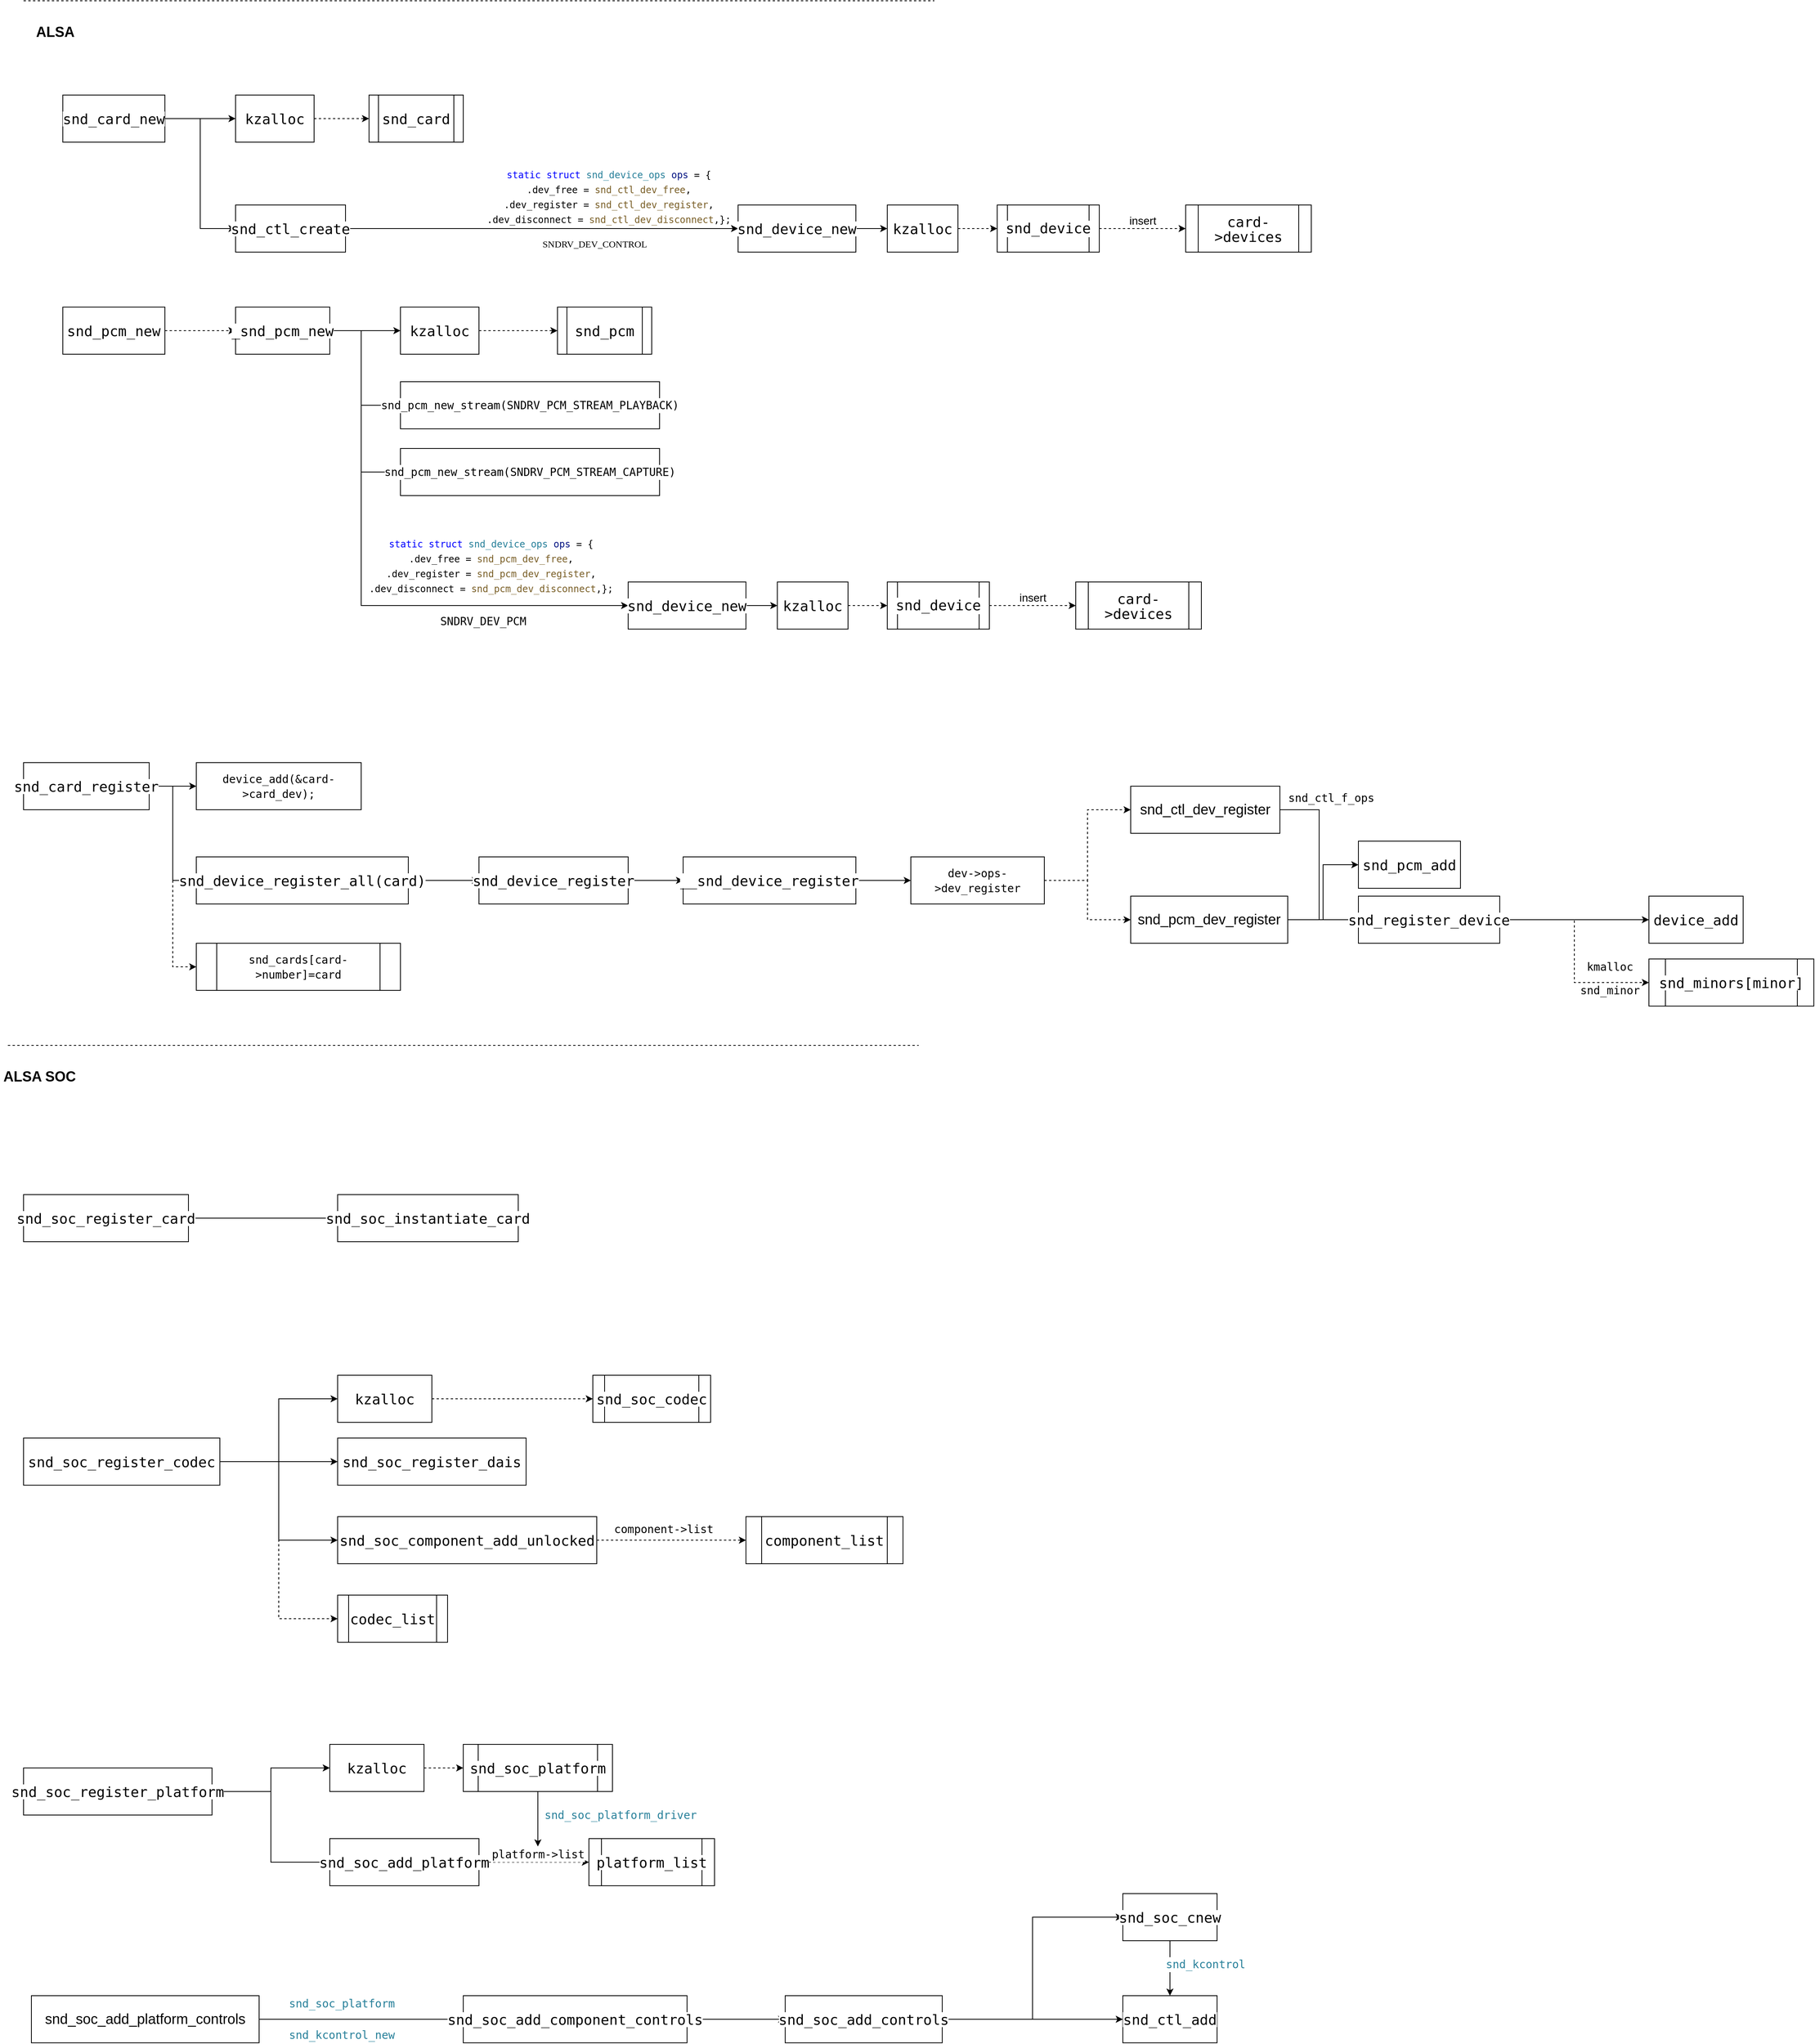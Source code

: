 <mxfile version="14.9.2" type="github">
  <diagram id="GA7JvFSTfR5UvjS3zdCi" name="Page-1">
    <mxGraphModel dx="1355" dy="793" grid="1" gridSize="10" guides="1" tooltips="1" connect="1" arrows="1" fold="1" page="1" pageScale="1" pageWidth="827" pageHeight="1169" math="0" shadow="0">
      <root>
        <mxCell id="0" />
        <mxCell id="1" parent="0" />
        <mxCell id="i92UBZPYgpHDVVU4iysN-3" style="edgeStyle=orthogonalEdgeStyle;rounded=0;orthogonalLoop=1;jettySize=auto;html=1;entryX=0;entryY=0.5;entryDx=0;entryDy=0;fontSize=18;" parent="1" source="i92UBZPYgpHDVVU4iysN-1" target="i92UBZPYgpHDVVU4iysN-2" edge="1">
          <mxGeometry relative="1" as="geometry" />
        </mxCell>
        <mxCell id="i92UBZPYgpHDVVU4iysN-8" style="edgeStyle=orthogonalEdgeStyle;rounded=0;orthogonalLoop=1;jettySize=auto;html=1;entryX=0;entryY=0.5;entryDx=0;entryDy=0;fontSize=5;" parent="1" source="i92UBZPYgpHDVVU4iysN-1" target="i92UBZPYgpHDVVU4iysN-7" edge="1">
          <mxGeometry relative="1" as="geometry" />
        </mxCell>
        <mxCell id="i92UBZPYgpHDVVU4iysN-1" value="&lt;div style=&quot;background-color: rgb(255, 255, 255); font-family: &amp;quot;droid sans mono&amp;quot;, &amp;quot;monospace&amp;quot;, monospace, &amp;quot;droid sans fallback&amp;quot;; font-weight: normal; font-size: 18px; line-height: 19px;&quot;&gt;&lt;div style=&quot;font-size: 18px;&quot;&gt;&lt;font style=&quot;font-size: 18px;&quot;&gt;snd_card_new&lt;/font&gt;&lt;/div&gt;&lt;/div&gt;" style="whiteSpace=wrap;html=1;fontSize=18;" parent="1" vertex="1">
          <mxGeometry x="80" y="190" width="130" height="60" as="geometry" />
        </mxCell>
        <mxCell id="i92UBZPYgpHDVVU4iysN-6" style="edgeStyle=orthogonalEdgeStyle;rounded=0;orthogonalLoop=1;jettySize=auto;html=1;entryX=0;entryY=0.5;entryDx=0;entryDy=0;dashed=1;fontSize=18;" parent="1" source="i92UBZPYgpHDVVU4iysN-2" target="i92UBZPYgpHDVVU4iysN-5" edge="1">
          <mxGeometry relative="1" as="geometry" />
        </mxCell>
        <mxCell id="i92UBZPYgpHDVVU4iysN-2" value="&lt;div style=&quot;background-color: rgb(255, 255, 255); font-family: &amp;quot;droid sans mono&amp;quot;, &amp;quot;monospace&amp;quot;, monospace, &amp;quot;droid sans fallback&amp;quot;; font-weight: normal; font-size: 18px; line-height: 19px;&quot;&gt;&lt;div style=&quot;font-size: 18px;&quot;&gt;&lt;font style=&quot;font-size: 18px;&quot;&gt;kzalloc&lt;/font&gt;&lt;/div&gt;&lt;/div&gt;" style="whiteSpace=wrap;html=1;fontSize=18;" parent="1" vertex="1">
          <mxGeometry x="300" y="190" width="100" height="60" as="geometry" />
        </mxCell>
        <mxCell id="i92UBZPYgpHDVVU4iysN-5" value="&lt;div style=&quot;background-color: rgb(255, 255, 255); font-family: &amp;quot;droid sans mono&amp;quot;, &amp;quot;monospace&amp;quot;, monospace, &amp;quot;droid sans fallback&amp;quot;; font-weight: normal; font-size: 18px; line-height: 19px;&quot;&gt;&lt;div style=&quot;font-size: 18px;&quot;&gt;&lt;font style=&quot;font-size: 18px;&quot;&gt;snd_card&lt;/font&gt;&lt;/div&gt;&lt;/div&gt;" style="shape=process;whiteSpace=wrap;html=1;backgroundOutline=1;fontSize=18;" parent="1" vertex="1">
          <mxGeometry x="470" y="190" width="120" height="60" as="geometry" />
        </mxCell>
        <mxCell id="i92UBZPYgpHDVVU4iysN-69" style="edgeStyle=orthogonalEdgeStyle;rounded=0;orthogonalLoop=1;jettySize=auto;html=1;fontSize=14;" parent="1" source="i92UBZPYgpHDVVU4iysN-7" target="i92UBZPYgpHDVVU4iysN-9" edge="1">
          <mxGeometry relative="1" as="geometry" />
        </mxCell>
        <mxCell id="i92UBZPYgpHDVVU4iysN-7" value="&lt;div style=&quot;background-color: rgb(255, 255, 255); font-family: &amp;quot;droid sans mono&amp;quot;, &amp;quot;monospace&amp;quot;, monospace, &amp;quot;droid sans fallback&amp;quot;; font-weight: normal; font-size: 18px; line-height: 19px;&quot;&gt;&lt;div style=&quot;font-size: 18px;&quot;&gt;snd_ctl_create&lt;/div&gt;&lt;/div&gt;" style="whiteSpace=wrap;html=1;fontSize=18;" parent="1" vertex="1">
          <mxGeometry x="300" y="330" width="140" height="60" as="geometry" />
        </mxCell>
        <mxCell id="i92UBZPYgpHDVVU4iysN-15" style="edgeStyle=orthogonalEdgeStyle;rounded=0;orthogonalLoop=1;jettySize=auto;html=1;fontSize=5;entryX=0;entryY=0.5;entryDx=0;entryDy=0;" parent="1" source="i92UBZPYgpHDVVU4iysN-9" target="i92UBZPYgpHDVVU4iysN-13" edge="1">
          <mxGeometry relative="1" as="geometry">
            <mxPoint x="690" y="70" as="targetPoint" />
          </mxGeometry>
        </mxCell>
        <mxCell id="i92UBZPYgpHDVVU4iysN-9" value="&lt;div style=&quot;background-color: rgb(255 , 255 , 255) ; font-family: &amp;#34;droid sans mono&amp;#34; , &amp;#34;monospace&amp;#34; , monospace , &amp;#34;droid sans fallback&amp;#34; ; font-weight: normal ; font-size: 18px ; line-height: 19px&quot;&gt;&lt;div&gt;&lt;font style=&quot;font-size: 18px&quot;&gt;snd_device_new&lt;/font&gt;&lt;/div&gt;&lt;/div&gt;" style="whiteSpace=wrap;html=1;fontSize=5;" parent="1" vertex="1">
          <mxGeometry x="940" y="330" width="150" height="60" as="geometry" />
        </mxCell>
        <mxCell id="i92UBZPYgpHDVVU4iysN-17" style="edgeStyle=orthogonalEdgeStyle;rounded=0;orthogonalLoop=1;jettySize=auto;html=1;entryX=0;entryY=0.5;entryDx=0;entryDy=0;fontSize=5;dashed=1;" parent="1" source="i92UBZPYgpHDVVU4iysN-13" target="i92UBZPYgpHDVVU4iysN-16" edge="1">
          <mxGeometry relative="1" as="geometry" />
        </mxCell>
        <mxCell id="i92UBZPYgpHDVVU4iysN-13" value="&lt;div style=&quot;background-color: rgb(255 , 255 , 255) ; font-family: &amp;#34;droid sans mono&amp;#34; , &amp;#34;monospace&amp;#34; , monospace , &amp;#34;droid sans fallback&amp;#34; ; font-weight: normal ; font-size: 18px ; line-height: 19px&quot;&gt;&lt;div&gt;&lt;font style=&quot;font-size: 18px&quot;&gt;kzalloc&lt;/font&gt;&lt;/div&gt;&lt;/div&gt;" style="whiteSpace=wrap;html=1;fontSize=5;" parent="1" vertex="1">
          <mxGeometry x="1130" y="330" width="90" height="60" as="geometry" />
        </mxCell>
        <mxCell id="i92UBZPYgpHDVVU4iysN-60" style="edgeStyle=orthogonalEdgeStyle;rounded=0;orthogonalLoop=1;jettySize=auto;html=1;entryX=0;entryY=0.5;entryDx=0;entryDy=0;dashed=1;fontSize=14;" parent="1" source="i92UBZPYgpHDVVU4iysN-16" target="i92UBZPYgpHDVVU4iysN-59" edge="1">
          <mxGeometry relative="1" as="geometry" />
        </mxCell>
        <mxCell id="i92UBZPYgpHDVVU4iysN-16" value="&lt;div style=&quot;background-color: rgb(255 , 255 , 255) ; font-family: &amp;#34;droid sans mono&amp;#34; , &amp;#34;monospace&amp;#34; , monospace , &amp;#34;droid sans fallback&amp;#34; ; font-weight: normal ; font-size: 14px ; line-height: 19px&quot;&gt;&lt;div&gt;&lt;font style=&quot;font-size: 18px&quot;&gt;snd_device&lt;/font&gt;&lt;/div&gt;&lt;/div&gt;" style="shape=process;whiteSpace=wrap;html=1;backgroundOutline=1;fontSize=5;" parent="1" vertex="1">
          <mxGeometry x="1270" y="330" width="130" height="60" as="geometry" />
        </mxCell>
        <mxCell id="i92UBZPYgpHDVVU4iysN-19" value="&lt;font style=&quot;font-size: 14px;&quot;&gt;inser&lt;/font&gt;t" style="text;html=1;align=center;verticalAlign=middle;resizable=0;points=[];autosize=1;strokeColor=none;fontSize=14;" parent="1" vertex="1">
          <mxGeometry x="1430" y="340" width="50" height="20" as="geometry" />
        </mxCell>
        <mxCell id="i92UBZPYgpHDVVU4iysN-23" value="&lt;div style=&quot;color: rgb(0 , 0 , 0) ; background-color: rgb(255 , 255 , 255) ; font-family: &amp;#34;droid sans mono&amp;#34; , &amp;#34;monospace&amp;#34; , monospace , &amp;#34;droid sans fallback&amp;#34; ; font-weight: normal ; font-size: 12px ; line-height: 19px&quot; align=&quot;center&quot;&gt;&lt;div&gt;&lt;font style=&quot;font-size: 12px&quot;&gt;&lt;span style=&quot;color: #000000&quot;&gt;    &lt;/span&gt;&lt;span style=&quot;color: #0000ff&quot;&gt;static&lt;/span&gt;&lt;span style=&quot;color: #000000&quot;&gt; &lt;/span&gt;&lt;span style=&quot;color: #0000ff&quot;&gt;struct&lt;/span&gt;&lt;span style=&quot;color: #000000&quot;&gt; &lt;/span&gt;&lt;span style=&quot;color: #267f99&quot;&gt;snd_device_ops&lt;/span&gt;&lt;span style=&quot;color: #000000&quot;&gt; &lt;/span&gt;&lt;span style=&quot;color: #001080&quot;&gt;ops&lt;/span&gt;&lt;span style=&quot;color: #000000&quot;&gt; = {&lt;/span&gt;&lt;/font&gt;&lt;/div&gt;&lt;div&gt;&lt;font style=&quot;font-size: 12px&quot;&gt;&lt;span style=&quot;color: #000000&quot;&gt;        .dev_free = &lt;/span&gt;&lt;span style=&quot;color: #795e26&quot;&gt;snd_ctl_dev_free&lt;/span&gt;&lt;span style=&quot;color: #000000&quot;&gt;,&lt;/span&gt;&lt;/font&gt;&lt;/div&gt;&lt;div&gt;&lt;font style=&quot;font-size: 12px&quot;&gt;&lt;span style=&quot;color: #000000&quot;&gt;        .dev_register = &lt;/span&gt;&lt;span style=&quot;color: #795e26&quot;&gt;snd_ctl_dev_register&lt;/span&gt;&lt;span style=&quot;color: #000000&quot;&gt;,&lt;/span&gt;&lt;/font&gt;&lt;/div&gt;&lt;div&gt;&lt;font style=&quot;font-size: 12px&quot;&gt;&lt;span style=&quot;color: #000000&quot;&gt;        .dev_disconnect = &lt;/span&gt;&lt;span style=&quot;color: #795e26&quot;&gt;snd_ctl_dev_disconnect&lt;/span&gt;&lt;span style=&quot;color: #000000&quot;&gt;,};&lt;/span&gt;&lt;/font&gt;&lt;/div&gt;&lt;/div&gt;" style="text;html=1;align=center;verticalAlign=middle;resizable=0;points=[];autosize=1;strokeColor=none;fontSize=14;" parent="1" vertex="1">
          <mxGeometry x="640" y="280" width="270" height="80" as="geometry" />
        </mxCell>
        <mxCell id="i92UBZPYgpHDVVU4iysN-26" style="edgeStyle=orthogonalEdgeStyle;rounded=0;orthogonalLoop=1;jettySize=auto;html=1;entryX=0;entryY=0.5;entryDx=0;entryDy=0;fontSize=14;" parent="1" source="i92UBZPYgpHDVVU4iysN-24" target="i92UBZPYgpHDVVU4iysN-25" edge="1">
          <mxGeometry relative="1" as="geometry" />
        </mxCell>
        <mxCell id="i92UBZPYgpHDVVU4iysN-34" style="edgeStyle=orthogonalEdgeStyle;rounded=0;orthogonalLoop=1;jettySize=auto;html=1;entryX=0;entryY=0.5;entryDx=0;entryDy=0;fontSize=14;" parent="1" source="i92UBZPYgpHDVVU4iysN-24" target="i92UBZPYgpHDVVU4iysN-27" edge="1">
          <mxGeometry relative="1" as="geometry" />
        </mxCell>
        <mxCell id="i92UBZPYgpHDVVU4iysN-37" style="edgeStyle=orthogonalEdgeStyle;rounded=0;orthogonalLoop=1;jettySize=auto;html=1;entryX=0;entryY=0.5;entryDx=0;entryDy=0;fontSize=14;dashed=1;" parent="1" source="i92UBZPYgpHDVVU4iysN-24" target="i92UBZPYgpHDVVU4iysN-35" edge="1">
          <mxGeometry relative="1" as="geometry" />
        </mxCell>
        <mxCell id="i92UBZPYgpHDVVU4iysN-24" value="&lt;div style=&quot;background-color: rgb(255 , 255 , 255) ; font-family: &amp;quot;droid sans mono&amp;quot; , &amp;quot;monospace&amp;quot; , monospace , &amp;quot;droid sans fallback&amp;quot; ; font-weight: normal ; font-size: 18px ; line-height: 19px&quot;&gt;&lt;div&gt;&lt;font style=&quot;font-size: 18px&quot;&gt;snd_card_register&lt;/font&gt;&lt;/div&gt;&lt;/div&gt;" style="whiteSpace=wrap;html=1;fontSize=14;align=center;" parent="1" vertex="1">
          <mxGeometry x="30" y="1040" width="160" height="60" as="geometry" />
        </mxCell>
        <mxCell id="i92UBZPYgpHDVVU4iysN-25" value="&lt;div style=&quot;background-color: rgb(255 , 255 , 255) ; font-family: &amp;#34;droid sans mono&amp;#34; , &amp;#34;monospace&amp;#34; , monospace , &amp;#34;droid sans fallback&amp;#34; ; font-weight: normal ; line-height: 19px&quot;&gt;&lt;div&gt;&lt;font style=&quot;font-size: 14px&quot;&gt;device_add(&amp;amp;card-&amp;gt;card_dev);&lt;/font&gt;&lt;/div&gt;&lt;/div&gt;" style="whiteSpace=wrap;html=1;fontSize=14;align=center;" parent="1" vertex="1">
          <mxGeometry x="250" y="1040" width="210" height="60" as="geometry" />
        </mxCell>
        <mxCell id="i92UBZPYgpHDVVU4iysN-40" style="edgeStyle=orthogonalEdgeStyle;rounded=0;orthogonalLoop=1;jettySize=auto;html=1;fontSize=14;" parent="1" source="i92UBZPYgpHDVVU4iysN-27" target="i92UBZPYgpHDVVU4iysN-38" edge="1">
          <mxGeometry relative="1" as="geometry" />
        </mxCell>
        <mxCell id="i92UBZPYgpHDVVU4iysN-27" value="&lt;div style=&quot;background-color: rgb(255 , 255 , 255) ; font-family: &amp;#34;droid sans mono&amp;#34; , &amp;#34;monospace&amp;#34; , monospace , &amp;#34;droid sans fallback&amp;#34; ; font-weight: normal ; font-size: 18px ; line-height: 19px&quot;&gt;&lt;div&gt;&lt;font style=&quot;font-size: 18px&quot;&gt;snd_device_register_all&lt;/font&gt;&lt;font style=&quot;font-size: 18px&quot;&gt;(card)&lt;/font&gt;&lt;/div&gt;&lt;/div&gt;" style="whiteSpace=wrap;html=1;fontSize=14;align=center;" parent="1" vertex="1">
          <mxGeometry x="250" y="1160" width="270" height="60" as="geometry" />
        </mxCell>
        <mxCell id="i92UBZPYgpHDVVU4iysN-35" value="&lt;div style=&quot;background-color: rgb(255 , 255 , 255) ; font-family: &amp;#34;droid sans mono&amp;#34; , &amp;#34;monospace&amp;#34; , monospace , &amp;#34;droid sans fallback&amp;#34; ; font-weight: normal ; font-size: 14px ; line-height: 19px&quot;&gt;&lt;div&gt;snd_cards[card-&amp;gt;number]=card&lt;/div&gt;&lt;/div&gt;" style="shape=process;whiteSpace=wrap;html=1;backgroundOutline=1;fontSize=14;align=center;" parent="1" vertex="1">
          <mxGeometry x="250" y="1270" width="260" height="60" as="geometry" />
        </mxCell>
        <mxCell id="i92UBZPYgpHDVVU4iysN-41" style="edgeStyle=orthogonalEdgeStyle;rounded=0;orthogonalLoop=1;jettySize=auto;html=1;entryX=0;entryY=0.5;entryDx=0;entryDy=0;fontSize=14;" parent="1" source="i92UBZPYgpHDVVU4iysN-38" target="i92UBZPYgpHDVVU4iysN-39" edge="1">
          <mxGeometry relative="1" as="geometry" />
        </mxCell>
        <mxCell id="i92UBZPYgpHDVVU4iysN-38" value="&lt;div style=&quot;background-color: rgb(255 , 255 , 255) ; font-family: &amp;#34;droid sans mono&amp;#34; , &amp;#34;monospace&amp;#34; , monospace , &amp;#34;droid sans fallback&amp;#34; ; font-weight: normal ; font-size: 18px ; line-height: 19px&quot;&gt;&lt;div&gt;&lt;font style=&quot;font-size: 18px&quot;&gt;snd_device_register&lt;/font&gt;&lt;/div&gt;&lt;/div&gt;" style="whiteSpace=wrap;html=1;fontSize=14;align=center;" parent="1" vertex="1">
          <mxGeometry x="610" y="1160" width="190" height="60" as="geometry" />
        </mxCell>
        <mxCell id="i92UBZPYgpHDVVU4iysN-44" style="edgeStyle=orthogonalEdgeStyle;rounded=0;orthogonalLoop=1;jettySize=auto;html=1;fontSize=14;" parent="1" source="i92UBZPYgpHDVVU4iysN-39" target="i92UBZPYgpHDVVU4iysN-43" edge="1">
          <mxGeometry relative="1" as="geometry" />
        </mxCell>
        <mxCell id="i92UBZPYgpHDVVU4iysN-39" value="&lt;div style=&quot;background-color: rgb(255 , 255 , 255) ; font-family: &amp;#34;droid sans mono&amp;#34; , &amp;#34;monospace&amp;#34; , monospace , &amp;#34;droid sans fallback&amp;#34; ; font-weight: normal ; font-size: 18px ; line-height: 19px&quot;&gt;&lt;div&gt;&lt;font style=&quot;font-size: 18px&quot;&gt;__snd_device_register&lt;/font&gt;&lt;/div&gt;&lt;/div&gt;" style="whiteSpace=wrap;html=1;fontSize=14;align=center;" parent="1" vertex="1">
          <mxGeometry x="870" y="1160" width="220" height="60" as="geometry" />
        </mxCell>
        <mxCell id="i92UBZPYgpHDVVU4iysN-47" style="edgeStyle=orthogonalEdgeStyle;rounded=0;orthogonalLoop=1;jettySize=auto;html=1;entryX=0;entryY=0.5;entryDx=0;entryDy=0;fontSize=14;dashed=1;" parent="1" source="i92UBZPYgpHDVVU4iysN-43" target="i92UBZPYgpHDVVU4iysN-46" edge="1">
          <mxGeometry relative="1" as="geometry" />
        </mxCell>
        <mxCell id="Il8xRyf-RWIodO80tz---3" style="edgeStyle=orthogonalEdgeStyle;rounded=0;orthogonalLoop=1;jettySize=auto;html=1;dashed=1;" parent="1" source="i92UBZPYgpHDVVU4iysN-43" target="Il8xRyf-RWIodO80tz---1" edge="1">
          <mxGeometry relative="1" as="geometry" />
        </mxCell>
        <mxCell id="i92UBZPYgpHDVVU4iysN-43" value="&lt;div style=&quot;background-color: rgb(255 , 255 , 255) ; font-family: &amp;#34;droid sans mono&amp;#34; , &amp;#34;monospace&amp;#34; , monospace , &amp;#34;droid sans fallback&amp;#34; ; font-weight: normal ; font-size: 14px ; line-height: 19px&quot;&gt;&lt;div&gt;dev-&amp;gt;ops-&amp;gt;dev_register&lt;/div&gt;&lt;/div&gt;" style="whiteSpace=wrap;html=1;fontSize=14;align=center;" parent="1" vertex="1">
          <mxGeometry x="1160" y="1160" width="170" height="60" as="geometry" />
        </mxCell>
        <mxCell id="SOE9RCbYgC2CAfu_grr3-1" style="edgeStyle=orthogonalEdgeStyle;rounded=0;orthogonalLoop=1;jettySize=auto;html=1;entryX=0;entryY=0.5;entryDx=0;entryDy=0;" parent="1" source="i92UBZPYgpHDVVU4iysN-46" target="Il8xRyf-RWIodO80tz---5" edge="1">
          <mxGeometry relative="1" as="geometry" />
        </mxCell>
        <mxCell id="i92UBZPYgpHDVVU4iysN-46" value="&lt;font style=&quot;font-size: 18px&quot;&gt;snd_ctl_dev_register&lt;/font&gt;" style="whiteSpace=wrap;html=1;fontSize=14;align=center;" parent="1" vertex="1">
          <mxGeometry x="1440" y="1070" width="190" height="60" as="geometry" />
        </mxCell>
        <mxCell id="i92UBZPYgpHDVVU4iysN-51" style="edgeStyle=orthogonalEdgeStyle;rounded=0;orthogonalLoop=1;jettySize=auto;html=1;entryX=0;entryY=0.5;entryDx=0;entryDy=0;dashed=1;fontSize=14;" parent="1" source="i92UBZPYgpHDVVU4iysN-49" target="i92UBZPYgpHDVVU4iysN-50" edge="1">
          <mxGeometry relative="1" as="geometry" />
        </mxCell>
        <mxCell id="i92UBZPYgpHDVVU4iysN-49" value="&lt;div style=&quot;background-color: rgb(255 , 255 , 255) ; font-family: &amp;#34;droid sans mono&amp;#34; , &amp;#34;monospace&amp;#34; , monospace , &amp;#34;droid sans fallback&amp;#34; ; font-weight: normal ; font-size: 18px ; line-height: 19px&quot;&gt;&lt;div&gt;&lt;font style=&quot;font-size: 18px&quot;&gt;snd_pcm_new&lt;/font&gt;&lt;/div&gt;&lt;/div&gt;" style="whiteSpace=wrap;html=1;fontSize=14;align=center;" parent="1" vertex="1">
          <mxGeometry x="80" y="460" width="130" height="60" as="geometry" />
        </mxCell>
        <mxCell id="i92UBZPYgpHDVVU4iysN-54" style="edgeStyle=orthogonalEdgeStyle;rounded=0;orthogonalLoop=1;jettySize=auto;html=1;fontSize=14;" parent="1" source="i92UBZPYgpHDVVU4iysN-50" target="i92UBZPYgpHDVVU4iysN-53" edge="1">
          <mxGeometry relative="1" as="geometry" />
        </mxCell>
        <mxCell id="i92UBZPYgpHDVVU4iysN-63" style="edgeStyle=orthogonalEdgeStyle;rounded=0;orthogonalLoop=1;jettySize=auto;html=1;entryX=0;entryY=0.5;entryDx=0;entryDy=0;fontSize=14;" parent="1" source="i92UBZPYgpHDVVU4iysN-50" target="i92UBZPYgpHDVVU4iysN-61" edge="1">
          <mxGeometry relative="1" as="geometry">
            <Array as="points">
              <mxPoint x="460" y="490" />
              <mxPoint x="460" y="585" />
            </Array>
          </mxGeometry>
        </mxCell>
        <mxCell id="i92UBZPYgpHDVVU4iysN-64" style="edgeStyle=orthogonalEdgeStyle;rounded=0;orthogonalLoop=1;jettySize=auto;html=1;entryX=0;entryY=0.5;entryDx=0;entryDy=0;fontSize=14;" parent="1" source="i92UBZPYgpHDVVU4iysN-50" target="i92UBZPYgpHDVVU4iysN-62" edge="1">
          <mxGeometry relative="1" as="geometry">
            <Array as="points">
              <mxPoint x="460" y="490" />
              <mxPoint x="460" y="670" />
            </Array>
          </mxGeometry>
        </mxCell>
        <mxCell id="i92UBZPYgpHDVVU4iysN-78" style="edgeStyle=orthogonalEdgeStyle;rounded=0;orthogonalLoop=1;jettySize=auto;html=1;entryX=0;entryY=0.5;entryDx=0;entryDy=0;fontSize=14;" parent="1" source="i92UBZPYgpHDVVU4iysN-50" target="i92UBZPYgpHDVVU4iysN-71" edge="1">
          <mxGeometry relative="1" as="geometry">
            <Array as="points">
              <mxPoint x="460" y="490" />
              <mxPoint x="460" y="840" />
            </Array>
          </mxGeometry>
        </mxCell>
        <mxCell id="i92UBZPYgpHDVVU4iysN-50" value="&lt;div style=&quot;background-color: rgb(255 , 255 , 255) ; font-family: &amp;#34;droid sans mono&amp;#34; , &amp;#34;monospace&amp;#34; , monospace , &amp;#34;droid sans fallback&amp;#34; ; font-weight: normal ; font-size: 18px ; line-height: 19px&quot;&gt;&lt;div&gt;&lt;font style=&quot;font-size: 18px&quot;&gt;_snd_pcm_new&lt;/font&gt;&lt;/div&gt;&lt;/div&gt;" style="whiteSpace=wrap;html=1;fontSize=14;align=center;" parent="1" vertex="1">
          <mxGeometry x="300" y="460" width="120" height="60" as="geometry" />
        </mxCell>
        <mxCell id="i92UBZPYgpHDVVU4iysN-52" value="&lt;div style=&quot;color: rgb(0 , 0 , 0) ; background-color: rgb(255 , 255 , 255) ; font-family: &amp;#34;droid sans mono&amp;#34; , &amp;#34;monospace&amp;#34; , monospace , &amp;#34;droid sans fallback&amp;#34; ; font-weight: normal ; font-size: 12px ; line-height: 19px&quot;&gt;&lt;div&gt;&lt;font style=&quot;font-size: 12px&quot;&gt;&lt;span style=&quot;color: #0000ff&quot;&gt;static&lt;/span&gt;&lt;span style=&quot;color: #000000&quot;&gt; &lt;/span&gt;&lt;span style=&quot;color: #0000ff&quot;&gt;struct&lt;/span&gt;&lt;span style=&quot;color: #000000&quot;&gt; &lt;/span&gt;&lt;span style=&quot;color: #267f99&quot;&gt;snd_device_ops&lt;/span&gt;&lt;span style=&quot;color: #000000&quot;&gt; &lt;/span&gt;&lt;span style=&quot;color: #001080&quot;&gt;ops&lt;/span&gt;&lt;span style=&quot;color: #000000&quot;&gt; = {&lt;/span&gt;&lt;/font&gt;&lt;/div&gt;&lt;div&gt;&lt;font style=&quot;font-size: 12px&quot;&gt;&lt;span style=&quot;color: #000000&quot;&gt;        .dev_free = &lt;/span&gt;&lt;span style=&quot;color: #795e26&quot;&gt;snd_pcm_dev_free&lt;/span&gt;&lt;span style=&quot;color: #000000&quot;&gt;,&lt;/span&gt;&lt;/font&gt;&lt;/div&gt;&lt;div&gt;&lt;font style=&quot;font-size: 12px&quot;&gt;&lt;span style=&quot;color: #000000&quot;&gt;        .dev_register = &lt;/span&gt;&lt;span style=&quot;color: #795e26&quot;&gt;snd_pcm_dev_register&lt;/span&gt;&lt;span style=&quot;color: #000000&quot;&gt;,&lt;/span&gt;&lt;/font&gt;&lt;/div&gt;&lt;div&gt;&lt;font style=&quot;font-size: 12px&quot;&gt;&lt;span style=&quot;color: #000000&quot;&gt;        .dev_disconnect = &lt;/span&gt;&lt;span style=&quot;color: #795e26&quot;&gt;snd_pcm_dev_disconnect&lt;/span&gt;&lt;span style=&quot;color: #000000&quot;&gt;,};&lt;/span&gt;&lt;/font&gt;&lt;/div&gt;&lt;/div&gt;" style="text;html=1;align=center;verticalAlign=middle;resizable=0;points=[];autosize=1;strokeColor=none;fontSize=14;" parent="1" vertex="1">
          <mxGeometry x="490" y="750" width="270" height="80" as="geometry" />
        </mxCell>
        <mxCell id="i92UBZPYgpHDVVU4iysN-56" style="edgeStyle=orthogonalEdgeStyle;rounded=0;orthogonalLoop=1;jettySize=auto;html=1;fontSize=14;dashed=1;" parent="1" source="i92UBZPYgpHDVVU4iysN-53" target="i92UBZPYgpHDVVU4iysN-55" edge="1">
          <mxGeometry relative="1" as="geometry" />
        </mxCell>
        <mxCell id="i92UBZPYgpHDVVU4iysN-53" value="&lt;div style=&quot;background-color: rgb(255 , 255 , 255) ; font-family: &amp;#34;droid sans mono&amp;#34; , &amp;#34;monospace&amp;#34; , monospace , &amp;#34;droid sans fallback&amp;#34; ; font-weight: normal ; font-size: 18px ; line-height: 19px&quot;&gt;&lt;div&gt;&lt;font style=&quot;font-size: 18px&quot;&gt;kzalloc&lt;/font&gt;&lt;/div&gt;&lt;/div&gt;" style="whiteSpace=wrap;html=1;fontSize=14;align=center;" parent="1" vertex="1">
          <mxGeometry x="510" y="460" width="100" height="60" as="geometry" />
        </mxCell>
        <mxCell id="i92UBZPYgpHDVVU4iysN-55" value="&lt;div style=&quot;background-color: rgb(255 , 255 , 255) ; font-family: &amp;#34;droid sans mono&amp;#34; , &amp;#34;monospace&amp;#34; , monospace , &amp;#34;droid sans fallback&amp;#34; ; font-weight: normal ; font-size: 18px ; line-height: 19px&quot;&gt;&lt;div&gt;&lt;font style=&quot;font-size: 18px&quot;&gt;snd_pcm&lt;/font&gt;&lt;/div&gt;&lt;/div&gt;" style="shape=process;whiteSpace=wrap;html=1;backgroundOutline=1;fontSize=14;align=center;" parent="1" vertex="1">
          <mxGeometry x="710" y="460" width="120" height="60" as="geometry" />
        </mxCell>
        <mxCell id="i92UBZPYgpHDVVU4iysN-59" value="&lt;div style=&quot;background-color: rgb(255 , 255 , 255) ; font-family: &amp;#34;droid sans mono&amp;#34; , &amp;#34;monospace&amp;#34; , monospace , &amp;#34;droid sans fallback&amp;#34; ; font-weight: normal ; font-size: 18px ; line-height: 19px&quot;&gt;&lt;div&gt;&lt;font style=&quot;font-size: 18px&quot;&gt;card-&amp;gt;devices&lt;/font&gt;&lt;/div&gt;&lt;/div&gt;" style="shape=process;whiteSpace=wrap;html=1;backgroundOutline=1;fontSize=14;align=center;" parent="1" vertex="1">
          <mxGeometry x="1510" y="330" width="160" height="60" as="geometry" />
        </mxCell>
        <mxCell id="i92UBZPYgpHDVVU4iysN-61" value="&lt;div style=&quot;background-color: rgb(255 , 255 , 255) ; font-family: &amp;#34;droid sans mono&amp;#34; , &amp;#34;monospace&amp;#34; , monospace , &amp;#34;droid sans fallback&amp;#34; ; font-weight: normal ; line-height: 19px&quot;&gt;&lt;div&gt;&lt;font style=&quot;font-size: 14px&quot;&gt;snd_pcm_new_stream(SNDRV_PCM_STREAM_PLAYBACK)&lt;/font&gt;&lt;/div&gt;&lt;/div&gt;" style="whiteSpace=wrap;html=1;fontSize=14;align=center;" parent="1" vertex="1">
          <mxGeometry x="510" y="555" width="330" height="60" as="geometry" />
        </mxCell>
        <mxCell id="i92UBZPYgpHDVVU4iysN-62" value="&lt;div style=&quot;background-color: rgb(255 , 255 , 255) ; font-family: &amp;#34;droid sans mono&amp;#34; , &amp;#34;monospace&amp;#34; , monospace , &amp;#34;droid sans fallback&amp;#34; ; font-weight: normal ; line-height: 19px&quot;&gt;&lt;div&gt;&lt;font style=&quot;font-size: 14px&quot;&gt;snd_pcm_new_stream(&lt;/font&gt;&lt;span style=&quot;color: #000000&quot;&gt;SNDRV_PCM_STREAM_CAPTURE&lt;/span&gt;&lt;font style=&quot;font-size: 14px&quot;&gt;)&lt;/font&gt;&lt;/div&gt;&lt;/div&gt;" style="whiteSpace=wrap;html=1;fontSize=14;align=center;" parent="1" vertex="1">
          <mxGeometry x="510" y="640" width="330" height="60" as="geometry" />
        </mxCell>
        <mxCell id="i92UBZPYgpHDVVU4iysN-66" value="&lt;div style=&quot;background-color: rgb(255 , 255 , 255) ; font-weight: normal ; font-size: 12px ; line-height: 19px&quot;&gt;&lt;div&gt;&lt;font style=&quot;font-size: 12px&quot; face=&quot;Verdana&quot;&gt;SNDRV_DEV_CONTROL&lt;/font&gt;&lt;/div&gt;&lt;/div&gt;" style="text;html=1;align=center;verticalAlign=middle;resizable=0;points=[];autosize=1;strokeColor=none;fontSize=14;" parent="1" vertex="1">
          <mxGeometry x="687" y="370" width="140" height="20" as="geometry" />
        </mxCell>
        <mxCell id="i92UBZPYgpHDVVU4iysN-70" style="edgeStyle=orthogonalEdgeStyle;rounded=0;orthogonalLoop=1;jettySize=auto;html=1;fontSize=5;entryX=0;entryY=0.5;entryDx=0;entryDy=0;" parent="1" source="i92UBZPYgpHDVVU4iysN-71" target="i92UBZPYgpHDVVU4iysN-73" edge="1">
          <mxGeometry relative="1" as="geometry">
            <mxPoint x="550" y="550" as="targetPoint" />
          </mxGeometry>
        </mxCell>
        <mxCell id="i92UBZPYgpHDVVU4iysN-71" value="&lt;div style=&quot;background-color: rgb(255 , 255 , 255) ; font-family: &amp;#34;droid sans mono&amp;#34; , &amp;#34;monospace&amp;#34; , monospace , &amp;#34;droid sans fallback&amp;#34; ; font-weight: normal ; font-size: 18px ; line-height: 19px&quot;&gt;&lt;div&gt;&lt;font style=&quot;font-size: 18px&quot;&gt;snd_device_new&lt;/font&gt;&lt;/div&gt;&lt;/div&gt;" style="whiteSpace=wrap;html=1;fontSize=5;" parent="1" vertex="1">
          <mxGeometry x="800" y="810" width="150" height="60" as="geometry" />
        </mxCell>
        <mxCell id="i92UBZPYgpHDVVU4iysN-72" style="edgeStyle=orthogonalEdgeStyle;rounded=0;orthogonalLoop=1;jettySize=auto;html=1;entryX=0;entryY=0.5;entryDx=0;entryDy=0;fontSize=5;dashed=1;" parent="1" source="i92UBZPYgpHDVVU4iysN-73" target="i92UBZPYgpHDVVU4iysN-75" edge="1">
          <mxGeometry relative="1" as="geometry" />
        </mxCell>
        <mxCell id="i92UBZPYgpHDVVU4iysN-73" value="&lt;div style=&quot;background-color: rgb(255 , 255 , 255) ; font-family: &amp;#34;droid sans mono&amp;#34; , &amp;#34;monospace&amp;#34; , monospace , &amp;#34;droid sans fallback&amp;#34; ; font-weight: normal ; font-size: 18px ; line-height: 19px&quot;&gt;&lt;div&gt;&lt;font style=&quot;font-size: 18px&quot;&gt;kzalloc&lt;/font&gt;&lt;/div&gt;&lt;/div&gt;" style="whiteSpace=wrap;html=1;fontSize=5;" parent="1" vertex="1">
          <mxGeometry x="990" y="810" width="90" height="60" as="geometry" />
        </mxCell>
        <mxCell id="i92UBZPYgpHDVVU4iysN-74" style="edgeStyle=orthogonalEdgeStyle;rounded=0;orthogonalLoop=1;jettySize=auto;html=1;entryX=0;entryY=0.5;entryDx=0;entryDy=0;dashed=1;fontSize=14;" parent="1" source="i92UBZPYgpHDVVU4iysN-75" target="i92UBZPYgpHDVVU4iysN-77" edge="1">
          <mxGeometry relative="1" as="geometry" />
        </mxCell>
        <mxCell id="i92UBZPYgpHDVVU4iysN-75" value="&lt;div style=&quot;background-color: rgb(255 , 255 , 255) ; font-family: &amp;#34;droid sans mono&amp;#34; , &amp;#34;monospace&amp;#34; , monospace , &amp;#34;droid sans fallback&amp;#34; ; font-weight: normal ; font-size: 14px ; line-height: 19px&quot;&gt;&lt;div&gt;&lt;font style=&quot;font-size: 18px&quot;&gt;snd_device&lt;/font&gt;&lt;/div&gt;&lt;/div&gt;" style="shape=process;whiteSpace=wrap;html=1;backgroundOutline=1;fontSize=5;" parent="1" vertex="1">
          <mxGeometry x="1130" y="810" width="130" height="60" as="geometry" />
        </mxCell>
        <mxCell id="i92UBZPYgpHDVVU4iysN-76" value="&lt;font style=&quot;font-size: 14px;&quot;&gt;inser&lt;/font&gt;t" style="text;html=1;align=center;verticalAlign=middle;resizable=0;points=[];autosize=1;strokeColor=none;fontSize=14;" parent="1" vertex="1">
          <mxGeometry x="1290" y="820" width="50" height="20" as="geometry" />
        </mxCell>
        <mxCell id="i92UBZPYgpHDVVU4iysN-77" value="&lt;div style=&quot;background-color: rgb(255 , 255 , 255) ; font-family: &amp;#34;droid sans mono&amp;#34; , &amp;#34;monospace&amp;#34; , monospace , &amp;#34;droid sans fallback&amp;#34; ; font-weight: normal ; font-size: 18px ; line-height: 19px&quot;&gt;&lt;div&gt;&lt;font style=&quot;font-size: 18px&quot;&gt;card-&amp;gt;devices&lt;/font&gt;&lt;/div&gt;&lt;/div&gt;" style="shape=process;whiteSpace=wrap;html=1;backgroundOutline=1;fontSize=14;align=center;" parent="1" vertex="1">
          <mxGeometry x="1370" y="810" width="160" height="60" as="geometry" />
        </mxCell>
        <mxCell id="i92UBZPYgpHDVVU4iysN-79" value="&lt;div style=&quot;background-color: rgb(255 , 255 , 255) ; font-family: &amp;#34;droid sans mono&amp;#34; , &amp;#34;monospace&amp;#34; , monospace , &amp;#34;droid sans fallback&amp;#34; ; font-weight: normal ; font-size: 14px ; line-height: 19px&quot;&gt;&lt;div&gt;SNDRV_DEV_PCM&lt;/div&gt;&lt;/div&gt;" style="text;html=1;align=center;verticalAlign=middle;resizable=0;points=[];autosize=1;strokeColor=none;fontSize=14;" parent="1" vertex="1">
          <mxGeometry x="560" y="850" width="110" height="20" as="geometry" />
        </mxCell>
        <mxCell id="Il8xRyf-RWIodO80tz---6" style="edgeStyle=orthogonalEdgeStyle;rounded=0;orthogonalLoop=1;jettySize=auto;html=1;fontSize=18;fontColor=#000000;" parent="1" source="Il8xRyf-RWIodO80tz---1" target="Il8xRyf-RWIodO80tz---5" edge="1">
          <mxGeometry relative="1" as="geometry" />
        </mxCell>
        <mxCell id="Il8xRyf-RWIodO80tz---7" style="edgeStyle=orthogonalEdgeStyle;rounded=0;orthogonalLoop=1;jettySize=auto;html=1;entryX=0;entryY=0.5;entryDx=0;entryDy=0;fontSize=18;fontColor=#000000;" parent="1" source="Il8xRyf-RWIodO80tz---1" target="Il8xRyf-RWIodO80tz---4" edge="1">
          <mxGeometry relative="1" as="geometry" />
        </mxCell>
        <mxCell id="Il8xRyf-RWIodO80tz---1" value="&lt;font style=&quot;font-size: 18px&quot;&gt;snd_pcm_dev_register&lt;/font&gt;" style="whiteSpace=wrap;html=1;" parent="1" vertex="1">
          <mxGeometry x="1440" y="1210" width="200" height="60" as="geometry" />
        </mxCell>
        <mxCell id="Il8xRyf-RWIodO80tz---4" value="&lt;div style=&quot;background-color: rgb(255, 255, 255); font-family: &amp;quot;droid sans mono&amp;quot;, &amp;quot;monospace&amp;quot;, monospace, &amp;quot;droid sans fallback&amp;quot;; font-weight: normal; font-size: 18px; line-height: 19px;&quot;&gt;&lt;div style=&quot;font-size: 18px;&quot;&gt;&lt;span style=&quot;font-size: 18px;&quot;&gt;snd_pcm_add&lt;/span&gt;&lt;/div&gt;&lt;/div&gt;" style="whiteSpace=wrap;html=1;fontSize=18;" parent="1" vertex="1">
          <mxGeometry x="1730" y="1140" width="130" height="60" as="geometry" />
        </mxCell>
        <mxCell id="Il8xRyf-RWIodO80tz---14" style="edgeStyle=orthogonalEdgeStyle;rounded=0;orthogonalLoop=1;jettySize=auto;html=1;entryX=0;entryY=0.5;entryDx=0;entryDy=0;fontSize=18;fontColor=#000000;" parent="1" source="Il8xRyf-RWIodO80tz---5" target="Il8xRyf-RWIodO80tz---12" edge="1">
          <mxGeometry relative="1" as="geometry" />
        </mxCell>
        <mxCell id="Il8xRyf-RWIodO80tz---15" style="edgeStyle=orthogonalEdgeStyle;rounded=0;orthogonalLoop=1;jettySize=auto;html=1;entryX=0;entryY=0.5;entryDx=0;entryDy=0;fontSize=18;fontColor=#000000;dashed=1;" parent="1" source="Il8xRyf-RWIodO80tz---5" target="Il8xRyf-RWIodO80tz---8" edge="1">
          <mxGeometry relative="1" as="geometry" />
        </mxCell>
        <mxCell id="Il8xRyf-RWIodO80tz---5" value="&lt;div style=&quot;background-color: rgb(255, 255, 255); font-family: &amp;quot;droid sans mono&amp;quot;, &amp;quot;monospace&amp;quot;, monospace, &amp;quot;droid sans fallback&amp;quot;; font-weight: normal; font-size: 18px; line-height: 19px;&quot;&gt;&lt;div style=&quot;font-size: 18px;&quot;&gt;&lt;span style=&quot;font-size: 18px;&quot;&gt;snd_register_device&lt;/span&gt;&lt;/div&gt;&lt;/div&gt;" style="whiteSpace=wrap;html=1;fontSize=18;" parent="1" vertex="1">
          <mxGeometry x="1730" y="1210" width="180" height="60" as="geometry" />
        </mxCell>
        <mxCell id="Il8xRyf-RWIodO80tz---8" value="&lt;div style=&quot;background-color: rgb(255 , 255 , 255) ; font-family: &amp;#34;droid sans mono&amp;#34; , &amp;#34;monospace&amp;#34; , monospace , &amp;#34;droid sans fallback&amp;#34; ; font-weight: normal ; line-height: 19px&quot;&gt;&lt;div&gt;&lt;font style=&quot;font-size: 18px&quot;&gt;snd_minors[minor]&lt;/font&gt;&lt;/div&gt;&lt;/div&gt;" style="shape=process;whiteSpace=wrap;html=1;backgroundOutline=1;fontSize=18;fontColor=#000000;" parent="1" vertex="1">
          <mxGeometry x="2100" y="1290" width="210" height="60" as="geometry" />
        </mxCell>
        <mxCell id="Il8xRyf-RWIodO80tz---10" value="&lt;div style=&quot;background-color: rgb(255 , 255 , 255) ; font-family: &amp;#34;droid sans mono&amp;#34; , &amp;#34;monospace&amp;#34; , monospace , &amp;#34;droid sans fallback&amp;#34; ; font-weight: normal ; font-size: 14px ; line-height: 19px&quot;&gt;&lt;div&gt;kmalloc&lt;/div&gt;&lt;/div&gt;" style="text;html=1;align=center;verticalAlign=middle;resizable=0;points=[];autosize=1;strokeColor=none;fontSize=18;fontColor=#000000;" parent="1" vertex="1">
          <mxGeometry x="2020" y="1290" width="60" height="20" as="geometry" />
        </mxCell>
        <mxCell id="Il8xRyf-RWIodO80tz---11" value="&lt;div style=&quot;background-color: rgb(255 , 255 , 255) ; font-family: &amp;#34;droid sans mono&amp;#34; , &amp;#34;monospace&amp;#34; , monospace , &amp;#34;droid sans fallback&amp;#34; ; font-weight: normal ; font-size: 14px ; line-height: 19px&quot;&gt;&lt;div&gt;snd_minor&lt;/div&gt;&lt;/div&gt;" style="text;html=1;align=center;verticalAlign=middle;resizable=0;points=[];autosize=1;strokeColor=none;fontSize=18;fontColor=#000000;" parent="1" vertex="1">
          <mxGeometry x="2010" y="1320" width="80" height="20" as="geometry" />
        </mxCell>
        <mxCell id="Il8xRyf-RWIodO80tz---12" value="&lt;div style=&quot;background-color: rgb(255 , 255 , 255) ; font-family: &amp;#34;droid sans mono&amp;#34; , &amp;#34;monospace&amp;#34; , monospace , &amp;#34;droid sans fallback&amp;#34; ; font-weight: normal ; line-height: 19px&quot;&gt;&lt;div&gt;&lt;font style=&quot;font-size: 18px&quot;&gt;device_add&lt;/font&gt;&lt;/div&gt;&lt;/div&gt;" style="whiteSpace=wrap;html=1;fontSize=18;fontColor=#000000;" parent="1" vertex="1">
          <mxGeometry x="2100" y="1210" width="120" height="60" as="geometry" />
        </mxCell>
        <mxCell id="SOE9RCbYgC2CAfu_grr3-2" value="&lt;div style=&quot;background-color: rgb(255 , 255 , 255) ; font-family: &amp;#34;droid sans mono&amp;#34; , monospace , monospace , &amp;#34;droid sans fallback&amp;#34; ; line-height: 24px&quot;&gt;&lt;font style=&quot;font-size: 14px&quot;&gt;snd_ctl_f_ops&lt;/font&gt;&lt;/div&gt;" style="text;html=1;align=center;verticalAlign=middle;resizable=0;points=[];autosize=1;strokeColor=none;" parent="1" vertex="1">
          <mxGeometry x="1640" y="1070" width="110" height="30" as="geometry" />
        </mxCell>
        <mxCell id="SOE9RCbYgC2CAfu_grr3-8" style="edgeStyle=orthogonalEdgeStyle;rounded=0;orthogonalLoop=1;jettySize=auto;html=1;" parent="1" source="SOE9RCbYgC2CAfu_grr3-4" target="SOE9RCbYgC2CAfu_grr3-7" edge="1">
          <mxGeometry relative="1" as="geometry" />
        </mxCell>
        <mxCell id="SOE9RCbYgC2CAfu_grr3-10" style="edgeStyle=orthogonalEdgeStyle;rounded=0;orthogonalLoop=1;jettySize=auto;html=1;entryX=0;entryY=0.5;entryDx=0;entryDy=0;dashed=1;" parent="1" source="SOE9RCbYgC2CAfu_grr3-4" target="SOE9RCbYgC2CAfu_grr3-5" edge="1">
          <mxGeometry relative="1" as="geometry" />
        </mxCell>
        <mxCell id="SOE9RCbYgC2CAfu_grr3-11" style="edgeStyle=orthogonalEdgeStyle;rounded=0;orthogonalLoop=1;jettySize=auto;html=1;entryX=0;entryY=0.5;entryDx=0;entryDy=0;" parent="1" source="SOE9RCbYgC2CAfu_grr3-4" target="SOE9RCbYgC2CAfu_grr3-9" edge="1">
          <mxGeometry relative="1" as="geometry" />
        </mxCell>
        <mxCell id="Q3NLW80Zpf64P7We51u1-3" style="edgeStyle=orthogonalEdgeStyle;rounded=0;orthogonalLoop=1;jettySize=auto;html=1;entryX=0;entryY=0.5;entryDx=0;entryDy=0;" parent="1" source="SOE9RCbYgC2CAfu_grr3-4" target="Q3NLW80Zpf64P7We51u1-2" edge="1">
          <mxGeometry relative="1" as="geometry" />
        </mxCell>
        <mxCell id="SOE9RCbYgC2CAfu_grr3-4" value="&lt;span style=&quot;font-family: &amp;#34;droid sans mono&amp;#34; , monospace , monospace , &amp;#34;droid sans fallback&amp;#34; ; font-size: 18px ; background-color: rgb(255 , 255 , 255)&quot;&gt;snd_soc_register_codec&lt;/span&gt;" style="whiteSpace=wrap;html=1;" parent="1" vertex="1">
          <mxGeometry x="30" y="1900" width="250" height="60" as="geometry" />
        </mxCell>
        <mxCell id="SOE9RCbYgC2CAfu_grr3-5" value="&lt;div style=&quot;background-color: rgb(255 , 255 , 255) ; font-family: &amp;#34;droid sans mono&amp;#34; , monospace , monospace , &amp;#34;droid sans fallback&amp;#34; ; font-size: 18px ; line-height: 24px&quot;&gt;codec_list&lt;/div&gt;" style="shape=process;whiteSpace=wrap;html=1;backgroundOutline=1;" parent="1" vertex="1">
          <mxGeometry x="430" y="2100" width="140" height="60" as="geometry" />
        </mxCell>
        <mxCell id="SOE9RCbYgC2CAfu_grr3-7" value="&lt;div style=&quot;background-color: rgb(255 , 255 , 255) ; font-family: &amp;#34;droid sans mono&amp;#34; , monospace , monospace , &amp;#34;droid sans fallback&amp;#34; ; font-size: 18px ; line-height: 24px&quot;&gt;snd_soc_register_dais&lt;/div&gt;" style="whiteSpace=wrap;html=1;" parent="1" vertex="1">
          <mxGeometry x="430" y="1900" width="240" height="60" as="geometry" />
        </mxCell>
        <mxCell id="SOE9RCbYgC2CAfu_grr3-15" style="edgeStyle=orthogonalEdgeStyle;rounded=0;orthogonalLoop=1;jettySize=auto;html=1;entryX=0;entryY=0.5;entryDx=0;entryDy=0;dashed=1;" parent="1" source="SOE9RCbYgC2CAfu_grr3-9" target="SOE9RCbYgC2CAfu_grr3-14" edge="1">
          <mxGeometry relative="1" as="geometry" />
        </mxCell>
        <mxCell id="SOE9RCbYgC2CAfu_grr3-9" value="&lt;div style=&quot;background-color: rgb(255 , 255 , 255) ; font-family: &amp;#34;droid sans mono&amp;#34; , monospace , monospace , &amp;#34;droid sans fallback&amp;#34; ; font-size: 18px ; line-height: 24px&quot;&gt;snd_soc_component_add_unlocked&lt;/div&gt;" style="whiteSpace=wrap;html=1;" parent="1" vertex="1">
          <mxGeometry x="430" y="2000" width="330" height="60" as="geometry" />
        </mxCell>
        <mxCell id="SOE9RCbYgC2CAfu_grr3-14" value="&lt;span style=&quot;font-family: &amp;#34;droid sans mono&amp;#34; , monospace , monospace , &amp;#34;droid sans fallback&amp;#34; ; font-size: 18px ; background-color: rgb(255 , 255 , 255)&quot;&gt;component_list&lt;/span&gt;" style="shape=process;whiteSpace=wrap;html=1;backgroundOutline=1;" parent="1" vertex="1">
          <mxGeometry x="950" y="2000" width="200" height="60" as="geometry" />
        </mxCell>
        <mxCell id="SOE9RCbYgC2CAfu_grr3-16" value="&lt;div style=&quot;background-color: rgb(255 , 255 , 255) ; font-family: &amp;#34;droid sans mono&amp;#34; , monospace , monospace , &amp;#34;droid sans fallback&amp;#34; ; font-size: 14px ; line-height: 24px&quot;&gt;component-&amp;gt;list&lt;/div&gt;" style="text;html=1;align=center;verticalAlign=middle;resizable=0;points=[];autosize=1;strokeColor=none;" parent="1" vertex="1">
          <mxGeometry x="785" y="2000" width="120" height="30" as="geometry" />
        </mxCell>
        <mxCell id="Q3NLW80Zpf64P7We51u1-7" style="edgeStyle=orthogonalEdgeStyle;rounded=0;orthogonalLoop=1;jettySize=auto;html=1;" parent="1" source="Q3NLW80Zpf64P7We51u1-1" target="Q3NLW80Zpf64P7We51u1-6" edge="1">
          <mxGeometry relative="1" as="geometry" />
        </mxCell>
        <mxCell id="Q3NLW80Zpf64P7We51u1-11" style="edgeStyle=orthogonalEdgeStyle;rounded=0;orthogonalLoop=1;jettySize=auto;html=1;entryX=0;entryY=0.5;entryDx=0;entryDy=0;" parent="1" source="Q3NLW80Zpf64P7We51u1-1" target="Q3NLW80Zpf64P7We51u1-10" edge="1">
          <mxGeometry relative="1" as="geometry" />
        </mxCell>
        <mxCell id="Q3NLW80Zpf64P7We51u1-1" value="&lt;div style=&quot;background-color: rgb(255 , 255 , 255) ; font-family: &amp;#34;droid sans mono&amp;#34; , &amp;#34;monospace&amp;#34; , monospace , &amp;#34;droid sans fallback&amp;#34; ; font-weight: normal ; font-size: 18px ; line-height: 19px&quot;&gt;&lt;div&gt;&lt;font style=&quot;font-size: 18px&quot;&gt;snd_soc_register_platform&lt;/font&gt;&lt;/div&gt;&lt;/div&gt;" style="whiteSpace=wrap;html=1;" parent="1" vertex="1">
          <mxGeometry x="30" y="2320" width="240" height="60" as="geometry" />
        </mxCell>
        <mxCell id="Q3NLW80Zpf64P7We51u1-5" style="edgeStyle=orthogonalEdgeStyle;rounded=0;orthogonalLoop=1;jettySize=auto;html=1;entryX=0;entryY=0.5;entryDx=0;entryDy=0;dashed=1;" parent="1" source="Q3NLW80Zpf64P7We51u1-2" target="Q3NLW80Zpf64P7We51u1-4" edge="1">
          <mxGeometry relative="1" as="geometry" />
        </mxCell>
        <mxCell id="Q3NLW80Zpf64P7We51u1-2" value="&lt;div style=&quot;background-color: rgb(255 , 255 , 255) ; font-family: &amp;#34;droid sans mono&amp;#34; , &amp;#34;monospace&amp;#34; , monospace , &amp;#34;droid sans fallback&amp;#34; ; font-weight: normal ; font-size: 18px ; line-height: 19px&quot;&gt;&lt;div&gt;&lt;font style=&quot;font-size: 18px&quot;&gt;kzalloc&lt;/font&gt;&lt;/div&gt;&lt;/div&gt;" style="whiteSpace=wrap;html=1;" parent="1" vertex="1">
          <mxGeometry x="430" y="1820" width="120" height="60" as="geometry" />
        </mxCell>
        <mxCell id="Q3NLW80Zpf64P7We51u1-4" value="&lt;div style=&quot;color: rgb(0 , 0 , 0) ; background-color: rgb(255 , 255 , 255) ; font-family: &amp;#34;droid sans mono&amp;#34; , &amp;#34;monospace&amp;#34; , monospace , &amp;#34;droid sans fallback&amp;#34; ; font-weight: normal ; font-size: 18px ; line-height: 19px&quot;&gt;&lt;div&gt;&lt;font style=&quot;font-size: 18px&quot;&gt;&lt;span style=&quot;color: #000000&quot;&gt;snd_soc_codec&lt;/span&gt;&lt;/font&gt;&lt;/div&gt;&lt;/div&gt;" style="shape=process;whiteSpace=wrap;html=1;backgroundOutline=1;" parent="1" vertex="1">
          <mxGeometry x="755" y="1820" width="150" height="60" as="geometry" />
        </mxCell>
        <mxCell id="Q3NLW80Zpf64P7We51u1-9" style="edgeStyle=orthogonalEdgeStyle;rounded=0;orthogonalLoop=1;jettySize=auto;html=1;entryX=0;entryY=0.5;entryDx=0;entryDy=0;dashed=1;" parent="1" source="Q3NLW80Zpf64P7We51u1-6" target="Q3NLW80Zpf64P7We51u1-8" edge="1">
          <mxGeometry relative="1" as="geometry" />
        </mxCell>
        <mxCell id="Q3NLW80Zpf64P7We51u1-6" value="&lt;div style=&quot;background-color: rgb(255 , 255 , 255) ; font-family: &amp;#34;droid sans mono&amp;#34; , &amp;#34;monospace&amp;#34; , monospace , &amp;#34;droid sans fallback&amp;#34; ; font-weight: normal ; font-size: 18px ; line-height: 19px&quot;&gt;&lt;div&gt;&lt;font style=&quot;font-size: 18px&quot;&gt;kzalloc&lt;/font&gt;&lt;/div&gt;&lt;/div&gt;" style="whiteSpace=wrap;html=1;" parent="1" vertex="1">
          <mxGeometry x="420" y="2290" width="120" height="60" as="geometry" />
        </mxCell>
        <mxCell id="ZIYHDu07OO-2ZHCDINki-1" style="edgeStyle=orthogonalEdgeStyle;rounded=0;orthogonalLoop=1;jettySize=auto;html=1;" edge="1" parent="1" source="Q3NLW80Zpf64P7We51u1-8" target="Q3NLW80Zpf64P7We51u1-14">
          <mxGeometry relative="1" as="geometry" />
        </mxCell>
        <mxCell id="Q3NLW80Zpf64P7We51u1-8" value="&lt;div style=&quot;background-color: rgb(255 , 255 , 255) ; font-family: &amp;#34;droid sans mono&amp;#34; , &amp;#34;monospace&amp;#34; , monospace , &amp;#34;droid sans fallback&amp;#34; ; font-weight: normal ; font-size: 18px ; line-height: 19px&quot;&gt;&lt;div&gt;&lt;font style=&quot;font-size: 18px&quot;&gt;snd_soc_platform&lt;/font&gt;&lt;/div&gt;&lt;/div&gt;" style="shape=process;whiteSpace=wrap;html=1;backgroundOutline=1;" parent="1" vertex="1">
          <mxGeometry x="590" y="2290" width="190" height="60" as="geometry" />
        </mxCell>
        <mxCell id="Q3NLW80Zpf64P7We51u1-13" style="edgeStyle=orthogonalEdgeStyle;rounded=0;orthogonalLoop=1;jettySize=auto;html=1;dashed=1;entryX=0;entryY=0.5;entryDx=0;entryDy=0;" parent="1" source="Q3NLW80Zpf64P7We51u1-10" target="Q3NLW80Zpf64P7We51u1-12" edge="1">
          <mxGeometry relative="1" as="geometry">
            <mxPoint x="740" y="2450" as="targetPoint" />
          </mxGeometry>
        </mxCell>
        <mxCell id="Q3NLW80Zpf64P7We51u1-10" value="&lt;div style=&quot;background-color: rgb(255 , 255 , 255) ; font-family: &amp;#34;droid sans mono&amp;#34; , &amp;#34;monospace&amp;#34; , monospace , &amp;#34;droid sans fallback&amp;#34; ; font-weight: normal ; font-size: 18px ; line-height: 19px&quot;&gt;&lt;div&gt;&lt;font style=&quot;font-size: 18px&quot;&gt;snd_soc_add_platform&lt;/font&gt;&lt;/div&gt;&lt;/div&gt;" style="whiteSpace=wrap;html=1;" parent="1" vertex="1">
          <mxGeometry x="420" y="2410" width="190" height="60" as="geometry" />
        </mxCell>
        <mxCell id="Q3NLW80Zpf64P7We51u1-12" value="&lt;div style=&quot;color: rgb(0 , 0 , 0) ; background-color: rgb(255 , 255 , 255) ; font-family: &amp;#34;droid sans mono&amp;#34; , &amp;#34;monospace&amp;#34; , monospace , &amp;#34;droid sans fallback&amp;#34; ; font-weight: normal ; font-size: 18px ; line-height: 19px&quot;&gt;&lt;div&gt;&lt;font style=&quot;font-size: 18px&quot;&gt;&lt;span style=&quot;color: #000000&quot;&gt;platform_list&lt;/span&gt;&lt;/font&gt;&lt;/div&gt;&lt;/div&gt;" style="shape=process;whiteSpace=wrap;html=1;backgroundOutline=1;" parent="1" vertex="1">
          <mxGeometry x="750" y="2410" width="160" height="60" as="geometry" />
        </mxCell>
        <mxCell id="Q3NLW80Zpf64P7We51u1-14" value="&lt;div style=&quot;background-color: rgb(255 , 255 , 255) ; font-family: &amp;#34;droid sans mono&amp;#34; , &amp;#34;monospace&amp;#34; , monospace , &amp;#34;droid sans fallback&amp;#34; ; font-weight: normal ; font-size: 14px ; line-height: 19px&quot;&gt;&lt;div&gt;platform-&amp;gt;list&lt;/div&gt;&lt;/div&gt;" style="text;html=1;align=center;verticalAlign=middle;resizable=0;points=[];autosize=1;strokeColor=none;" parent="1" vertex="1">
          <mxGeometry x="630" y="2420" width="110" height="20" as="geometry" />
        </mxCell>
        <mxCell id="Q3NLW80Zpf64P7We51u1-15" value="" style="endArrow=none;dashed=1;html=1;" parent="1" edge="1">
          <mxGeometry width="50" height="50" relative="1" as="geometry">
            <mxPoint x="10" y="1400" as="sourcePoint" />
            <mxPoint x="1170" y="1400" as="targetPoint" />
          </mxGeometry>
        </mxCell>
        <mxCell id="Q3NLW80Zpf64P7We51u1-16" value="&lt;font style=&quot;font-size: 18px&quot;&gt;&lt;b&gt;ALSA SOC&lt;/b&gt;&lt;/font&gt;" style="text;html=1;align=center;verticalAlign=middle;resizable=0;points=[];autosize=1;strokeColor=none;" parent="1" vertex="1">
          <mxGeometry y="1430" width="100" height="20" as="geometry" />
        </mxCell>
        <mxCell id="Q3NLW80Zpf64P7We51u1-17" value="&lt;b&gt;&lt;font style=&quot;font-size: 18px&quot;&gt;ALSA&lt;/font&gt;&lt;/b&gt;" style="text;html=1;align=center;verticalAlign=middle;resizable=0;points=[];autosize=1;strokeColor=none;" parent="1" vertex="1">
          <mxGeometry x="40" y="100" width="60" height="20" as="geometry" />
        </mxCell>
        <mxCell id="Q3NLW80Zpf64P7We51u1-18" value="" style="endArrow=none;dashed=1;html=1;" parent="1" edge="1">
          <mxGeometry width="50" height="50" relative="1" as="geometry">
            <mxPoint x="30" y="70" as="sourcePoint" />
            <mxPoint x="1190" y="70" as="targetPoint" />
          </mxGeometry>
        </mxCell>
        <mxCell id="Q3NLW80Zpf64P7We51u1-21" style="edgeStyle=orthogonalEdgeStyle;rounded=0;orthogonalLoop=1;jettySize=auto;html=1;entryX=0;entryY=0.5;entryDx=0;entryDy=0;" parent="1" source="Q3NLW80Zpf64P7We51u1-19" target="Q3NLW80Zpf64P7We51u1-20" edge="1">
          <mxGeometry relative="1" as="geometry" />
        </mxCell>
        <mxCell id="Q3NLW80Zpf64P7We51u1-19" value="&lt;div style=&quot;background-color: rgb(255 , 255 , 255) ; font-family: &amp;#34;droid sans mono&amp;#34; , &amp;#34;monospace&amp;#34; , monospace , &amp;#34;droid sans fallback&amp;#34; ; font-weight: normal ; font-size: 18px ; line-height: 19px&quot;&gt;&lt;div&gt;&lt;font style=&quot;font-size: 18px&quot;&gt;snd_soc_register_card&lt;/font&gt;&lt;/div&gt;&lt;/div&gt;" style="whiteSpace=wrap;html=1;" parent="1" vertex="1">
          <mxGeometry x="30" y="1590" width="210" height="60" as="geometry" />
        </mxCell>
        <mxCell id="Q3NLW80Zpf64P7We51u1-20" value="&lt;div style=&quot;background-color: rgb(255 , 255 , 255) ; font-family: &amp;#34;droid sans mono&amp;#34; , &amp;#34;monospace&amp;#34; , monospace , &amp;#34;droid sans fallback&amp;#34; ; font-weight: normal ; font-size: 18px ; line-height: 19px&quot;&gt;&lt;div&gt;&lt;font style=&quot;font-size: 18px&quot;&gt;snd_soc_instantiate_card&lt;/font&gt;&lt;/div&gt;&lt;/div&gt;" style="whiteSpace=wrap;html=1;" parent="1" vertex="1">
          <mxGeometry x="430" y="1590" width="230" height="60" as="geometry" />
        </mxCell>
        <mxCell id="ZIYHDu07OO-2ZHCDINki-2" value="&lt;div style=&quot;color: rgb(0 , 0 , 0) ; background-color: rgb(255 , 255 , 255) ; font-family: &amp;#34;droid sans mono&amp;#34; , &amp;#34;monospace&amp;#34; , monospace , &amp;#34;droid sans fallback&amp;#34; ; font-weight: normal ; font-size: 14px ; line-height: 19px&quot;&gt;&lt;div&gt;&lt;span style=&quot;color: #267f99&quot;&gt;snd_soc_platform_driver&lt;/span&gt;&lt;/div&gt;&lt;/div&gt;" style="text;html=1;align=center;verticalAlign=middle;resizable=0;points=[];autosize=1;strokeColor=none;" vertex="1" parent="1">
          <mxGeometry x="700" y="2370" width="180" height="20" as="geometry" />
        </mxCell>
        <mxCell id="ZIYHDu07OO-2ZHCDINki-8" style="edgeStyle=orthogonalEdgeStyle;rounded=0;orthogonalLoop=1;jettySize=auto;html=1;" edge="1" parent="1" source="ZIYHDu07OO-2ZHCDINki-3" target="ZIYHDu07OO-2ZHCDINki-7">
          <mxGeometry relative="1" as="geometry" />
        </mxCell>
        <mxCell id="ZIYHDu07OO-2ZHCDINki-3" value="&lt;font style=&quot;font-size: 18px&quot;&gt;snd_soc_add_platform_controls&lt;/font&gt;" style="whiteSpace=wrap;html=1;" vertex="1" parent="1">
          <mxGeometry x="40" y="2610" width="290" height="60" as="geometry" />
        </mxCell>
        <mxCell id="ZIYHDu07OO-2ZHCDINki-5" value="&lt;div style=&quot;color: rgb(0 , 0 , 0) ; background-color: rgb(255 , 255 , 255) ; font-family: &amp;#34;droid sans mono&amp;#34; , &amp;#34;monospace&amp;#34; , monospace , &amp;#34;droid sans fallback&amp;#34; ; font-weight: normal ; font-size: 14px ; line-height: 19px&quot;&gt;&lt;div&gt;&lt;span style=&quot;color: #267f99&quot;&gt;snd_kcontrol_new&lt;/span&gt;&lt;/div&gt;&lt;/div&gt;" style="text;html=1;align=center;verticalAlign=middle;resizable=0;points=[];autosize=1;strokeColor=none;" vertex="1" parent="1">
          <mxGeometry x="370" y="2650" width="130" height="20" as="geometry" />
        </mxCell>
        <mxCell id="ZIYHDu07OO-2ZHCDINki-6" value="&lt;div style=&quot;color: rgb(0 , 0 , 0) ; background-color: rgb(255 , 255 , 255) ; font-family: &amp;#34;droid sans mono&amp;#34; , &amp;#34;monospace&amp;#34; , monospace , &amp;#34;droid sans fallback&amp;#34; ; font-weight: normal ; font-size: 14px ; line-height: 19px&quot;&gt;&lt;div&gt;&lt;span style=&quot;color: #267f99&quot;&gt;snd_soc_platform&lt;/span&gt;&lt;/div&gt;&lt;/div&gt;" style="text;html=1;align=center;verticalAlign=middle;resizable=0;points=[];autosize=1;strokeColor=none;" vertex="1" parent="1">
          <mxGeometry x="370" y="2610" width="130" height="20" as="geometry" />
        </mxCell>
        <mxCell id="ZIYHDu07OO-2ZHCDINki-10" style="edgeStyle=orthogonalEdgeStyle;rounded=0;orthogonalLoop=1;jettySize=auto;html=1;" edge="1" parent="1" source="ZIYHDu07OO-2ZHCDINki-7" target="ZIYHDu07OO-2ZHCDINki-9">
          <mxGeometry relative="1" as="geometry" />
        </mxCell>
        <mxCell id="ZIYHDu07OO-2ZHCDINki-7" value="&lt;div style=&quot;background-color: rgb(255 , 255 , 255) ; font-family: &amp;#34;droid sans mono&amp;#34; , &amp;#34;monospace&amp;#34; , monospace , &amp;#34;droid sans fallback&amp;#34; ; font-size: 18px ; line-height: 19px&quot;&gt;&lt;div&gt;&lt;font style=&quot;font-size: 18px&quot;&gt;snd_soc_add_component_controls&lt;/font&gt;&lt;/div&gt;&lt;/div&gt;" style="whiteSpace=wrap;html=1;" vertex="1" parent="1">
          <mxGeometry x="590" y="2610" width="285" height="60" as="geometry" />
        </mxCell>
        <mxCell id="ZIYHDu07OO-2ZHCDINki-13" style="edgeStyle=orthogonalEdgeStyle;rounded=0;orthogonalLoop=1;jettySize=auto;html=1;entryX=0;entryY=0.5;entryDx=0;entryDy=0;" edge="1" parent="1" source="ZIYHDu07OO-2ZHCDINki-9" target="ZIYHDu07OO-2ZHCDINki-12">
          <mxGeometry relative="1" as="geometry" />
        </mxCell>
        <mxCell id="ZIYHDu07OO-2ZHCDINki-19" style="edgeStyle=orthogonalEdgeStyle;rounded=0;orthogonalLoop=1;jettySize=auto;html=1;entryX=0;entryY=0.5;entryDx=0;entryDy=0;" edge="1" parent="1" source="ZIYHDu07OO-2ZHCDINki-9" target="ZIYHDu07OO-2ZHCDINki-15">
          <mxGeometry relative="1" as="geometry" />
        </mxCell>
        <mxCell id="ZIYHDu07OO-2ZHCDINki-9" value="&lt;div style=&quot;background-color: rgb(255 , 255 , 255) ; font-family: &amp;#34;droid sans mono&amp;#34; , &amp;#34;monospace&amp;#34; , monospace , &amp;#34;droid sans fallback&amp;#34; ; font-weight: normal ; font-size: 18px ; line-height: 19px&quot;&gt;&lt;div&gt;&lt;font style=&quot;font-size: 18px&quot;&gt;snd_soc_add_controls&lt;/font&gt;&lt;/div&gt;&lt;/div&gt;" style="whiteSpace=wrap;html=1;" vertex="1" parent="1">
          <mxGeometry x="1000" y="2610" width="200" height="60" as="geometry" />
        </mxCell>
        <mxCell id="ZIYHDu07OO-2ZHCDINki-12" value="&lt;div style=&quot;background-color: rgb(255 , 255 , 255) ; font-family: &amp;#34;droid sans mono&amp;#34; , &amp;#34;monospace&amp;#34; , monospace , &amp;#34;droid sans fallback&amp;#34; ; font-weight: normal ; font-size: 18px ; line-height: 19px&quot;&gt;&lt;div&gt;&lt;font style=&quot;font-size: 18px&quot;&gt;snd_ctl_add&lt;/font&gt;&lt;/div&gt;&lt;/div&gt;" style="whiteSpace=wrap;html=1;" vertex="1" parent="1">
          <mxGeometry x="1430" y="2610" width="120" height="60" as="geometry" />
        </mxCell>
        <mxCell id="ZIYHDu07OO-2ZHCDINki-21" style="edgeStyle=orthogonalEdgeStyle;rounded=0;orthogonalLoop=1;jettySize=auto;html=1;entryX=0.5;entryY=0;entryDx=0;entryDy=0;" edge="1" parent="1" source="ZIYHDu07OO-2ZHCDINki-15" target="ZIYHDu07OO-2ZHCDINki-12">
          <mxGeometry relative="1" as="geometry" />
        </mxCell>
        <mxCell id="ZIYHDu07OO-2ZHCDINki-15" value="&lt;div style=&quot;background-color: rgb(255 , 255 , 255) ; font-family: &amp;#34;droid sans mono&amp;#34; , &amp;#34;monospace&amp;#34; , monospace , &amp;#34;droid sans fallback&amp;#34; ; font-weight: normal ; font-size: 18px ; line-height: 19px&quot;&gt;&lt;div&gt;&lt;font style=&quot;font-size: 18px&quot;&gt;snd_soc_cnew&lt;/font&gt;&lt;/div&gt;&lt;/div&gt;" style="whiteSpace=wrap;html=1;" vertex="1" parent="1">
          <mxGeometry x="1430" y="2480" width="120" height="60" as="geometry" />
        </mxCell>
        <mxCell id="ZIYHDu07OO-2ZHCDINki-17" value="&lt;div style=&quot;color: rgb(0 , 0 , 0) ; background-color: rgb(255 , 255 , 255) ; font-family: &amp;#34;droid sans mono&amp;#34; , &amp;#34;monospace&amp;#34; , monospace , &amp;#34;droid sans fallback&amp;#34; ; font-weight: normal ; font-size: 14px ; line-height: 19px&quot;&gt;&lt;div&gt;&lt;span style=&quot;color: #267f99&quot;&gt;snd_kcontrol&lt;/span&gt;&lt;/div&gt;&lt;/div&gt;" style="text;html=1;align=center;verticalAlign=middle;resizable=0;points=[];autosize=1;strokeColor=none;" vertex="1" parent="1">
          <mxGeometry x="1485" y="2560" width="100" height="20" as="geometry" />
        </mxCell>
      </root>
    </mxGraphModel>
  </diagram>
</mxfile>

